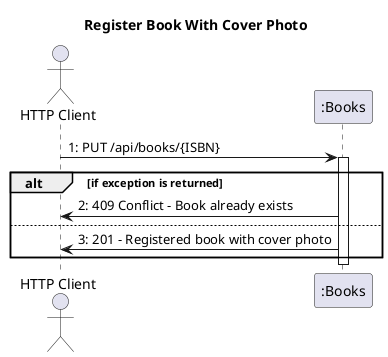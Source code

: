 @startuml
title Register Book With Cover Photo
actor "HTTP Client" as client
participant ":Books" as Books

client -> Books: 1: PUT /api/books/{ISBN}
activate Books
alt if exception is returned
  Books -> client: 2: 409 Conflict - Book already exists
else
  Books -> client: 3: 201 - Registered book with cover photo
end
deactivate Books
@enduml